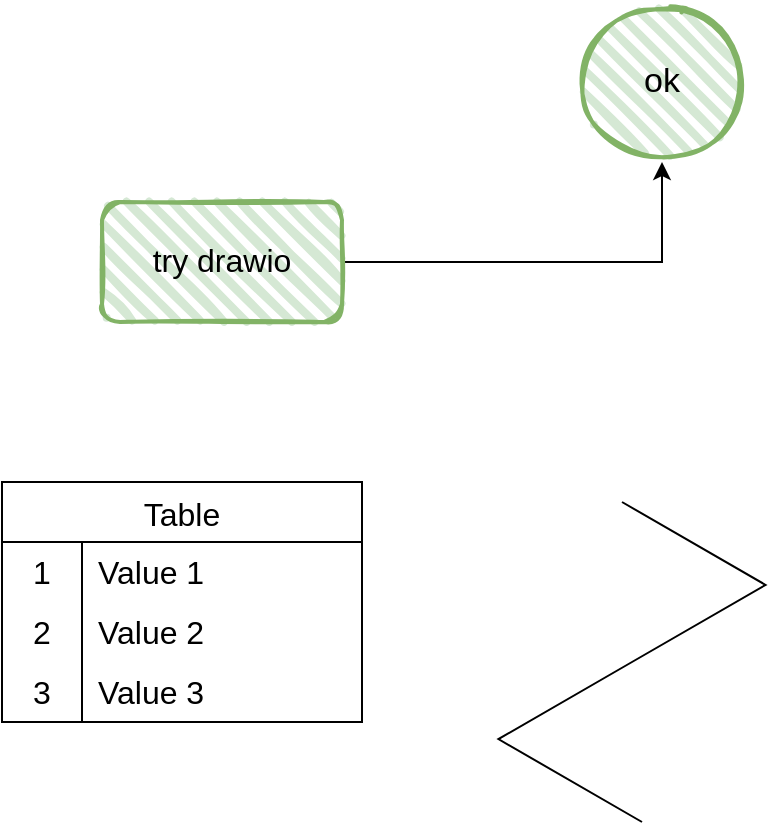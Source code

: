<mxfile version="21.0.2" type="github">
  <diagram name="第 1 页" id="HHWFeLramyUCQ_Vl56Fm">
    <mxGraphModel dx="820" dy="532" grid="1" gridSize="10" guides="1" tooltips="1" connect="1" arrows="1" fold="1" page="1" pageScale="1" pageWidth="827" pageHeight="1169" math="0" shadow="0">
      <root>
        <mxCell id="0" />
        <mxCell id="1" parent="0" />
        <mxCell id="XM_YgAgVdN1IRujbANw_-3" value="" style="edgeStyle=orthogonalEdgeStyle;rounded=0;orthogonalLoop=1;jettySize=auto;html=1;" edge="1" parent="1" source="XM_YgAgVdN1IRujbANw_-1" target="XM_YgAgVdN1IRujbANw_-2">
          <mxGeometry relative="1" as="geometry" />
        </mxCell>
        <mxCell id="XM_YgAgVdN1IRujbANw_-1" value="&lt;font style=&quot;font-size: 16px;&quot;&gt;try drawio&lt;/font&gt;" style="rounded=1;whiteSpace=wrap;html=1;strokeWidth=2;fillWeight=4;hachureGap=8;hachureAngle=45;fillColor=#d5e8d4;sketch=1;strokeColor=#82b366;fontSize=17;" vertex="1" parent="1">
          <mxGeometry x="160" y="180" width="120" height="60" as="geometry" />
        </mxCell>
        <mxCell id="XM_YgAgVdN1IRujbANw_-2" value="ok&lt;br&gt;" style="ellipse;whiteSpace=wrap;html=1;fontSize=17;fillColor=#d5e8d4;strokeColor=#82b366;rounded=1;strokeWidth=2;fillWeight=4;hachureGap=8;hachureAngle=45;sketch=1;" vertex="1" parent="1">
          <mxGeometry x="400" y="80" width="80" height="80" as="geometry" />
        </mxCell>
        <mxCell id="XM_YgAgVdN1IRujbANw_-4" value="Table" style="shape=table;startSize=30;container=1;collapsible=0;childLayout=tableLayout;fixedRows=1;rowLines=0;fontStyle=0;strokeColor=default;fontSize=16;" vertex="1" parent="1">
          <mxGeometry x="110" y="320" width="180" height="120" as="geometry" />
        </mxCell>
        <mxCell id="XM_YgAgVdN1IRujbANw_-5" value="" style="shape=tableRow;horizontal=0;startSize=0;swimlaneHead=0;swimlaneBody=0;top=0;left=0;bottom=0;right=0;collapsible=0;dropTarget=0;fillColor=none;points=[[0,0.5],[1,0.5]];portConstraint=eastwest;strokeColor=inherit;fontSize=16;" vertex="1" parent="XM_YgAgVdN1IRujbANw_-4">
          <mxGeometry y="30" width="180" height="30" as="geometry" />
        </mxCell>
        <mxCell id="XM_YgAgVdN1IRujbANw_-6" value="1" style="shape=partialRectangle;html=1;whiteSpace=wrap;connectable=0;fillColor=none;top=0;left=0;bottom=0;right=0;overflow=hidden;pointerEvents=1;strokeColor=inherit;fontSize=16;" vertex="1" parent="XM_YgAgVdN1IRujbANw_-5">
          <mxGeometry width="40" height="30" as="geometry">
            <mxRectangle width="40" height="30" as="alternateBounds" />
          </mxGeometry>
        </mxCell>
        <mxCell id="XM_YgAgVdN1IRujbANw_-7" value="Value 1" style="shape=partialRectangle;html=1;whiteSpace=wrap;connectable=0;fillColor=none;top=0;left=0;bottom=0;right=0;align=left;spacingLeft=6;overflow=hidden;strokeColor=inherit;fontSize=16;" vertex="1" parent="XM_YgAgVdN1IRujbANw_-5">
          <mxGeometry x="40" width="140" height="30" as="geometry">
            <mxRectangle width="140" height="30" as="alternateBounds" />
          </mxGeometry>
        </mxCell>
        <mxCell id="XM_YgAgVdN1IRujbANw_-8" value="" style="shape=tableRow;horizontal=0;startSize=0;swimlaneHead=0;swimlaneBody=0;top=0;left=0;bottom=0;right=0;collapsible=0;dropTarget=0;fillColor=none;points=[[0,0.5],[1,0.5]];portConstraint=eastwest;strokeColor=inherit;fontSize=16;" vertex="1" parent="XM_YgAgVdN1IRujbANw_-4">
          <mxGeometry y="60" width="180" height="30" as="geometry" />
        </mxCell>
        <mxCell id="XM_YgAgVdN1IRujbANw_-9" value="2" style="shape=partialRectangle;html=1;whiteSpace=wrap;connectable=0;fillColor=none;top=0;left=0;bottom=0;right=0;overflow=hidden;strokeColor=inherit;fontSize=16;" vertex="1" parent="XM_YgAgVdN1IRujbANw_-8">
          <mxGeometry width="40" height="30" as="geometry">
            <mxRectangle width="40" height="30" as="alternateBounds" />
          </mxGeometry>
        </mxCell>
        <mxCell id="XM_YgAgVdN1IRujbANw_-10" value="Value 2" style="shape=partialRectangle;html=1;whiteSpace=wrap;connectable=0;fillColor=none;top=0;left=0;bottom=0;right=0;align=left;spacingLeft=6;overflow=hidden;strokeColor=inherit;fontSize=16;" vertex="1" parent="XM_YgAgVdN1IRujbANw_-8">
          <mxGeometry x="40" width="140" height="30" as="geometry">
            <mxRectangle width="140" height="30" as="alternateBounds" />
          </mxGeometry>
        </mxCell>
        <mxCell id="XM_YgAgVdN1IRujbANw_-11" value="" style="shape=tableRow;horizontal=0;startSize=0;swimlaneHead=0;swimlaneBody=0;top=0;left=0;bottom=0;right=0;collapsible=0;dropTarget=0;fillColor=none;points=[[0,0.5],[1,0.5]];portConstraint=eastwest;strokeColor=inherit;fontSize=16;" vertex="1" parent="XM_YgAgVdN1IRujbANw_-4">
          <mxGeometry y="90" width="180" height="30" as="geometry" />
        </mxCell>
        <mxCell id="XM_YgAgVdN1IRujbANw_-12" value="3" style="shape=partialRectangle;html=1;whiteSpace=wrap;connectable=0;fillColor=none;top=0;left=0;bottom=0;right=0;overflow=hidden;strokeColor=inherit;fontSize=16;" vertex="1" parent="XM_YgAgVdN1IRujbANw_-11">
          <mxGeometry width="40" height="30" as="geometry">
            <mxRectangle width="40" height="30" as="alternateBounds" />
          </mxGeometry>
        </mxCell>
        <mxCell id="XM_YgAgVdN1IRujbANw_-13" value="Value 3" style="shape=partialRectangle;html=1;whiteSpace=wrap;connectable=0;fillColor=none;top=0;left=0;bottom=0;right=0;align=left;spacingLeft=6;overflow=hidden;strokeColor=inherit;fontSize=16;" vertex="1" parent="XM_YgAgVdN1IRujbANw_-11">
          <mxGeometry x="40" width="140" height="30" as="geometry">
            <mxRectangle width="140" height="30" as="alternateBounds" />
          </mxGeometry>
        </mxCell>
        <mxCell id="XM_YgAgVdN1IRujbANw_-14" value="" style="edgeStyle=isometricEdgeStyle;endArrow=none;html=1;elbow=vertical;rounded=0;" edge="1" parent="1">
          <mxGeometry width="50" height="100" relative="1" as="geometry">
            <mxPoint x="430" y="490" as="sourcePoint" />
            <mxPoint x="420" y="330" as="targetPoint" />
          </mxGeometry>
        </mxCell>
      </root>
    </mxGraphModel>
  </diagram>
</mxfile>
